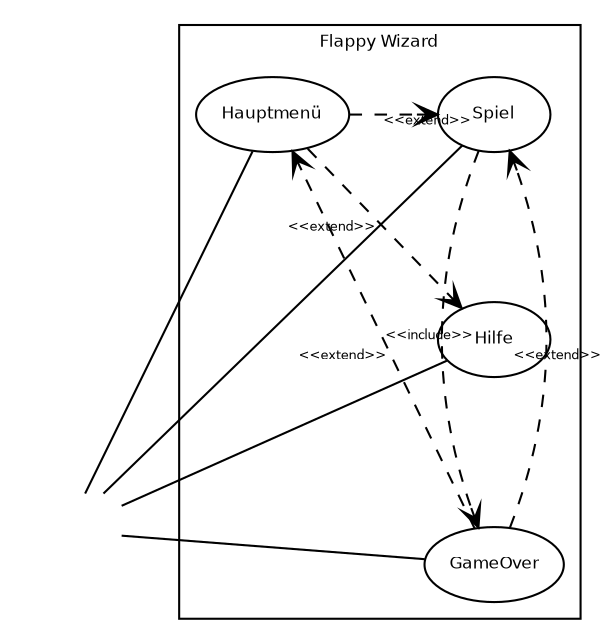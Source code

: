 digraph {
    fontname = "Bitstream Vera Sans"
    fontsize = 8
    rankdir="LR";

    node [
        fontname = "Bitstream Vera Sans"
        fontsize = 8
    ]

    edge [
        fontname = "Bitstream Vera Sans"
        fontsize = 6
        style = dashed
        arrowhead = vee
    ]
    graph [
        splines=line, 
        splines=false, nodesep=1
    ]

    Nutzer [
        image = "spieler.png"
        label = ""
        shape = none
    ]


    Nutzer -> Hauptmenü [
        arrowhead = none
        style = solid
    ]
    Nutzer -> Spiel [
        arrowhead = none
        style = solid
    ]

    Nutzer -> Hilfe [
        arrowhead = none
        style = solid
    ]

    Nutzer -> GameOver [
        arrowhead = none
        style = solid
    ]

    subgraph cluster_0 {
        label="Flappy Wizard";
        subgraph {
            rank = same
            rankdir = LR
            GameOver
            Spiel
            Hilfe
        }

        Hauptmenü -> Spiel [
            xlabel = "\<\<extend\>\>"
        ]


        GameOver -> Spiel [
            xlabel = "\<\<extend\>\>"
        ]
        Spiel -> GameOver [
            xlabel = "\<\<include\>\>"
        ]
        GameOver -> Hauptmenü [
            xlabel ="\<\<extend\>\>"
        ]
        Hauptmenü -> Hilfe [
            xlabel = "\<\<extend\>\>"
        ]
    }
}
